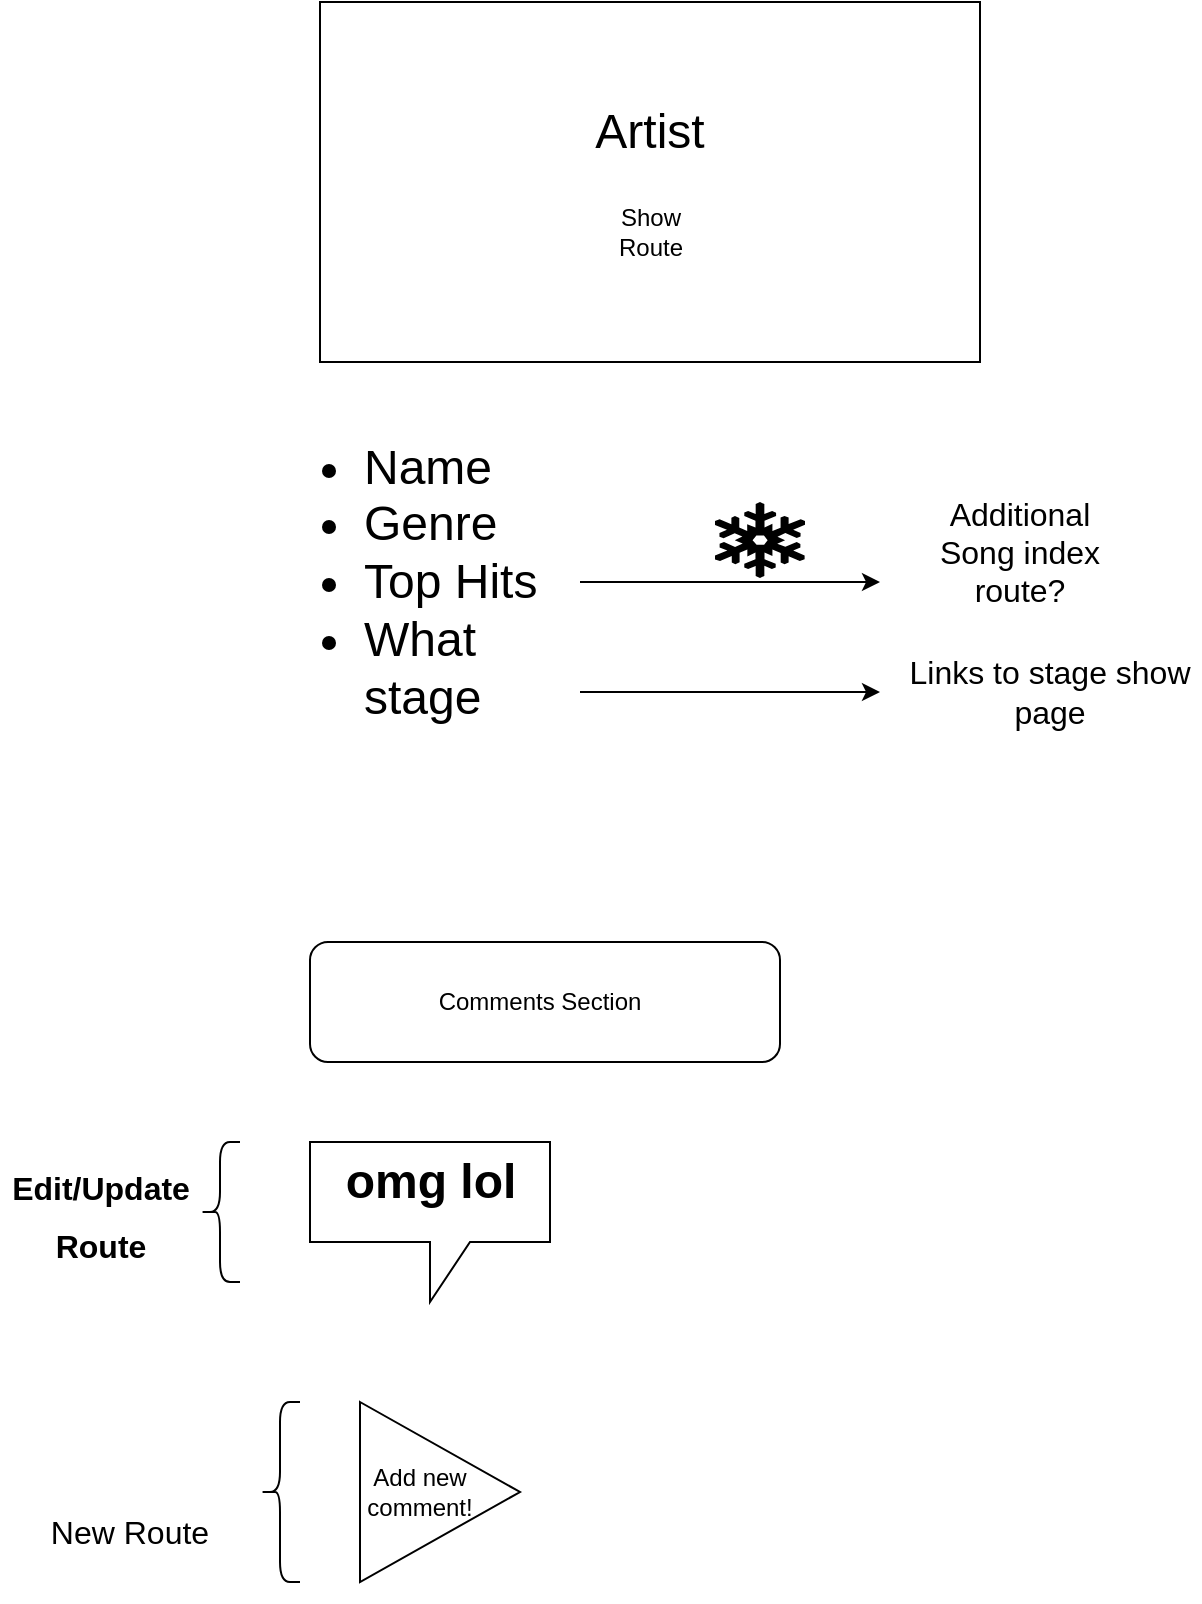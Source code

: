 <mxfile version="13.10.0" type="embed">
    <diagram id="K7btgwzmgsR2VaX4TUR0" name="Page-1">
        <mxGraphModel dx="927" dy="522" grid="1" gridSize="10" guides="1" tooltips="1" connect="1" arrows="1" fold="1" page="1" pageScale="1" pageWidth="850" pageHeight="1100" math="0" shadow="0">
            <root>
                <mxCell id="0"/>
                <mxCell id="1" parent="0"/>
                <mxCell id="2" value="" style="rounded=0;whiteSpace=wrap;html=1;" parent="1" vertex="1">
                    <mxGeometry x="240" y="20" width="330" height="180" as="geometry"/>
                </mxCell>
                <mxCell id="4" value="&lt;font style=&quot;font-size: 24px&quot;&gt;Artist&lt;/font&gt;" style="text;html=1;strokeColor=none;fillColor=none;align=center;verticalAlign=middle;whiteSpace=wrap;rounded=0;" parent="1" vertex="1">
                    <mxGeometry x="310" y="40" width="190" height="90" as="geometry"/>
                </mxCell>
                <mxCell id="5" value="&lt;ul style=&quot;font-size: 24px&quot;&gt;&lt;li&gt;Name&lt;/li&gt;&lt;li&gt;Genre&lt;/li&gt;&lt;li&gt;Top Hits&lt;/li&gt;&lt;li&gt;What stage&lt;/li&gt;&lt;/ul&gt;" style="text;strokeColor=none;fillColor=none;html=1;whiteSpace=wrap;verticalAlign=middle;overflow=hidden;" parent="1" vertex="1">
                    <mxGeometry x="220" y="200" width="150" height="220" as="geometry"/>
                </mxCell>
                <mxCell id="6" value="" style="rounded=1;whiteSpace=wrap;html=1;" parent="1" vertex="1">
                    <mxGeometry x="235" y="490" width="235" height="60" as="geometry"/>
                </mxCell>
                <mxCell id="7" value="Comments Section" style="text;html=1;strokeColor=none;fillColor=none;align=center;verticalAlign=middle;whiteSpace=wrap;rounded=0;" parent="1" vertex="1">
                    <mxGeometry x="260" y="500" width="180" height="40" as="geometry"/>
                </mxCell>
                <mxCell id="8" value="Show Route" style="text;html=1;strokeColor=none;fillColor=none;align=center;verticalAlign=middle;whiteSpace=wrap;rounded=0;" parent="1" vertex="1">
                    <mxGeometry x="372.5" y="110" width="65" height="50" as="geometry"/>
                </mxCell>
                <mxCell id="9" value="" style="shape=callout;whiteSpace=wrap;html=1;perimeter=calloutPerimeter;" parent="1" vertex="1">
                    <mxGeometry x="235" y="590" width="120" height="80" as="geometry"/>
                </mxCell>
                <mxCell id="10" value="omg lol" style="text;strokeColor=none;fillColor=none;html=1;fontSize=24;fontStyle=1;verticalAlign=middle;align=center;" parent="1" vertex="1">
                    <mxGeometry x="245" y="590" width="100" height="40" as="geometry"/>
                </mxCell>
                <mxCell id="11" value="" style="shape=curlyBracket;whiteSpace=wrap;html=1;rounded=1;" parent="1" vertex="1">
                    <mxGeometry x="180" y="590" width="20" height="70" as="geometry"/>
                </mxCell>
                <mxCell id="12" value="&lt;font style=&quot;font-size: 16px&quot;&gt;Edit/Update&lt;br&gt;Route&lt;/font&gt;" style="text;strokeColor=none;fillColor=none;html=1;fontSize=24;fontStyle=1;verticalAlign=middle;align=center;" parent="1" vertex="1">
                    <mxGeometry x="80" y="605" width="100" height="40" as="geometry"/>
                </mxCell>
                <mxCell id="13" value="" style="triangle;whiteSpace=wrap;html=1;" parent="1" vertex="1">
                    <mxGeometry x="260" y="720" width="80" height="90" as="geometry"/>
                </mxCell>
                <mxCell id="14" value="Add new comment!&lt;br&gt;" style="text;html=1;strokeColor=none;fillColor=none;align=center;verticalAlign=middle;whiteSpace=wrap;rounded=0;" parent="1" vertex="1">
                    <mxGeometry x="270" y="755" width="40" height="20" as="geometry"/>
                </mxCell>
                <mxCell id="15" value="" style="shape=curlyBracket;whiteSpace=wrap;html=1;rounded=1;" parent="1" vertex="1">
                    <mxGeometry x="210" y="720" width="20" height="90" as="geometry"/>
                </mxCell>
                <mxCell id="16" value="&lt;font style=&quot;font-size: 16px&quot;&gt;New Route&lt;/font&gt;" style="text;html=1;strokeColor=none;fillColor=none;align=center;verticalAlign=middle;whiteSpace=wrap;rounded=0;" parent="1" vertex="1">
                    <mxGeometry x="100" y="750" width="90" height="70" as="geometry"/>
                </mxCell>
                <mxCell id="17" value="" style="endArrow=classic;html=1;exitX=1;exitY=0.75;exitDx=0;exitDy=0;" edge="1" parent="1" source="5">
                    <mxGeometry width="50" height="50" relative="1" as="geometry">
                        <mxPoint x="480" y="380" as="sourcePoint"/>
                        <mxPoint x="520" y="365" as="targetPoint"/>
                    </mxGeometry>
                </mxCell>
                <mxCell id="18" value="&lt;font style=&quot;font-size: 16px&quot;&gt;Links to stage show page&lt;/font&gt;" style="text;html=1;strokeColor=none;fillColor=none;align=center;verticalAlign=middle;whiteSpace=wrap;rounded=0;" vertex="1" parent="1">
                    <mxGeometry x="530" y="320" width="150" height="90" as="geometry"/>
                </mxCell>
                <mxCell id="19" value="" style="endArrow=classic;html=1;exitX=1;exitY=0.5;exitDx=0;exitDy=0;" edge="1" parent="1" source="5">
                    <mxGeometry width="50" height="50" relative="1" as="geometry">
                        <mxPoint x="480" y="300" as="sourcePoint"/>
                        <mxPoint x="520" y="310" as="targetPoint"/>
                    </mxGeometry>
                </mxCell>
                <mxCell id="20" value="" style="shape=mxgraph.signs.nature.snowflake;html=1;pointerEvents=1;fillColor=#000000;strokeColor=none;verticalLabelPosition=bottom;verticalAlign=top;align=center;" vertex="1" parent="1">
                    <mxGeometry x="437.5" y="270" width="45" height="38" as="geometry"/>
                </mxCell>
                <mxCell id="21" value="&lt;font style=&quot;font-size: 16px&quot;&gt;Additional Song index route?&lt;/font&gt;" style="text;html=1;strokeColor=none;fillColor=none;align=center;verticalAlign=middle;whiteSpace=wrap;rounded=0;" vertex="1" parent="1">
                    <mxGeometry x="540" y="270" width="100" height="50" as="geometry"/>
                </mxCell>
            </root>
        </mxGraphModel>
    </diagram>
</mxfile>